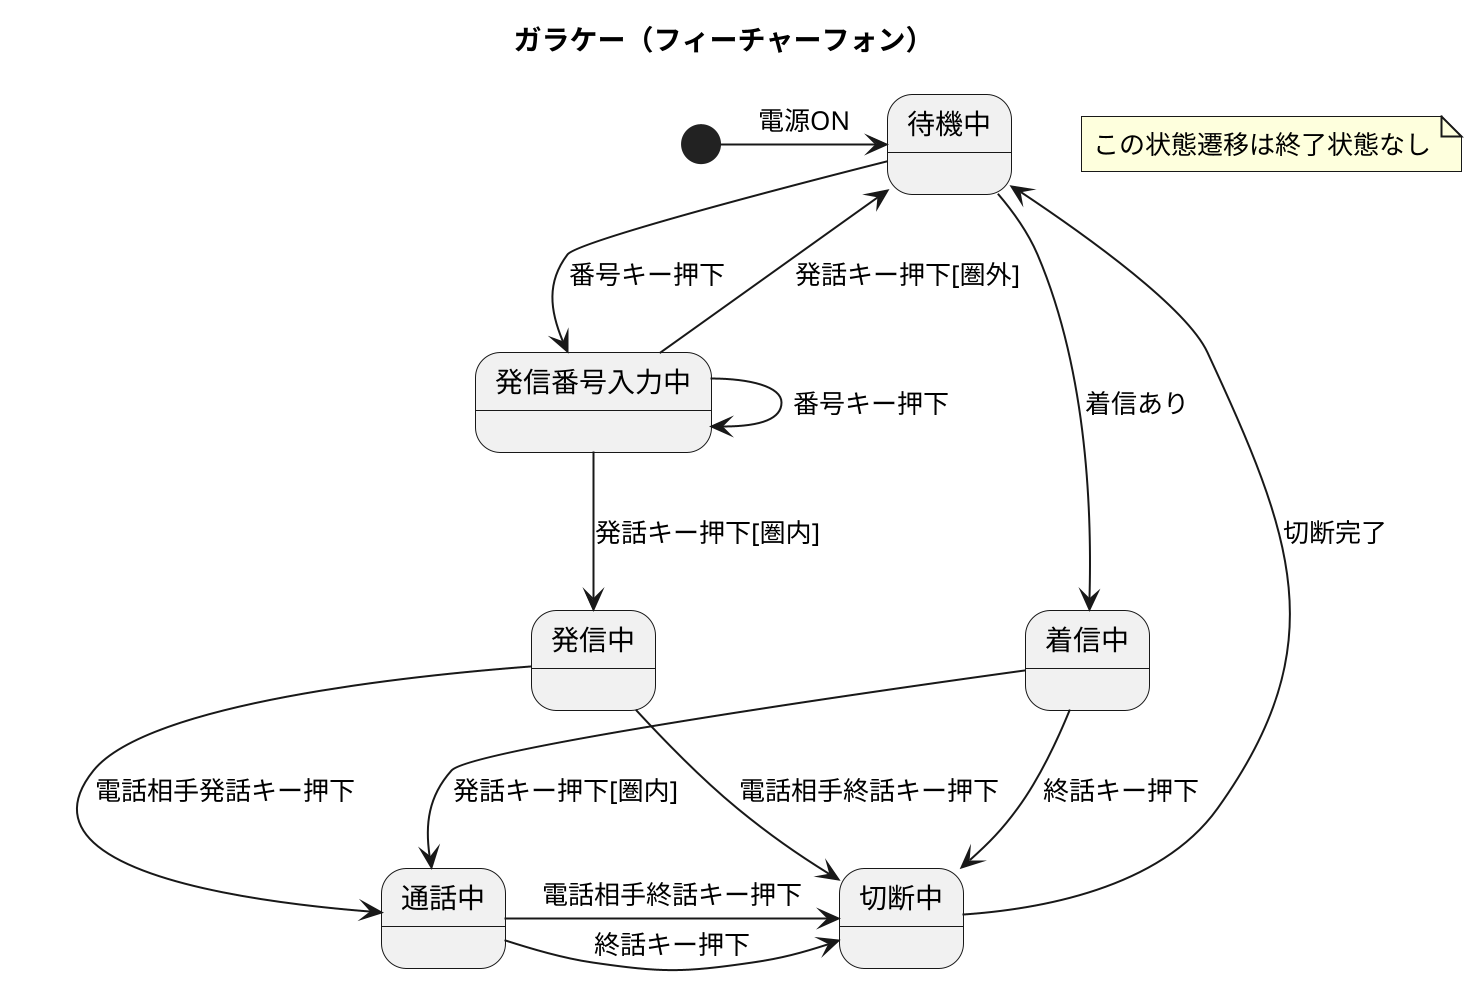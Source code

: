 @startuml{images/phone.png}
scale 2
title ガラケー（フィーチャーフォン） 

[*] -> 待機中 : 電源ON
待機中 -> 発信番号入力中 : 番号キー押下
発信番号入力中 --> 発信番号入力中 : 番号キー押下
発信番号入力中 --> 発信中 : 発話キー押下[圏内]
発信番号入力中 --> 待機中 : 発話キー押下[圏外]
発信中 --> 通話中 : 電話相手発話キー押下
発信中 --> 切断中 : 電話相手終話キー押下

待機中 --> 着信中 : 着信あり
着信中 --> 通話中 : 発話キー押下[圏内]
通話中 -> 切断中 : 電話相手終話キー押下
通話中 -> 切断中 : 終話キー押下
切断中 --> 待機中 : 切断完了

着信中 --> 切断中 : 終話キー押下

note "この状態遷移は終了状態なし" as N1
@enduml
